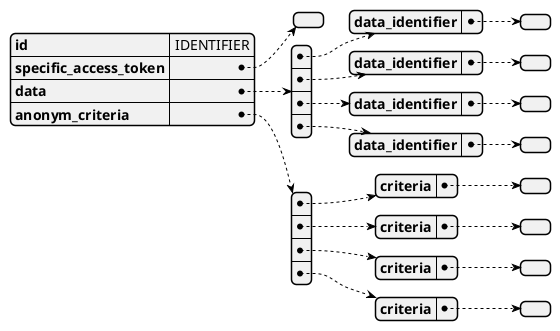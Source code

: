@startjson
{
    "id": "IDENTIFIER",
    "specific_access_token": {
    },
    "data": [
        {
            "data_identifier": {}
        },
        {
            "data_identifier": {}
        },
        {
            "data_identifier": {}
        },
        {
            "data_identifier": {}
        }
    ],
    "anonym_criteria": [
        {
            "criteria": {}
        },
        {
            "criteria": {}
        },
        {
            "criteria": {}
        },
        {
            "criteria": {}
        }
    ]
}
@endjson
